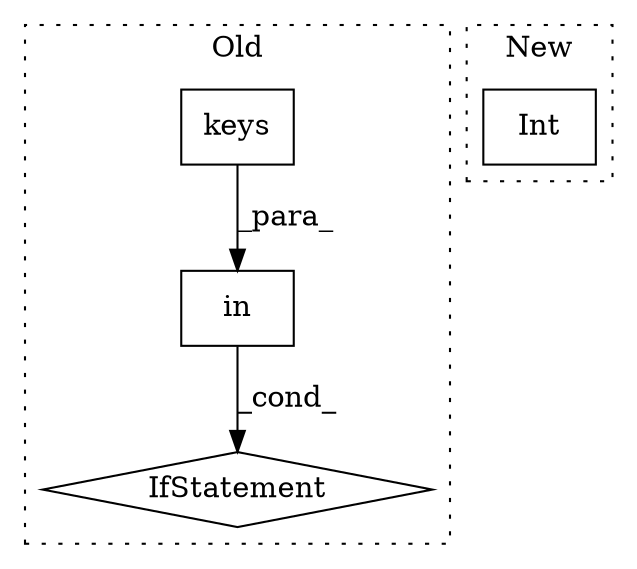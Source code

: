 digraph G {
subgraph cluster0 {
1 [label="keys" a="32" s="22144" l="6" shape="box"];
3 [label="IfStatement" a="25" s="22119,22150" l="14,2" shape="diamond"];
4 [label="in" a="105" s="22133" l="17" shape="box"];
label = "Old";
style="dotted";
}
subgraph cluster1 {
2 [label="Int" a="32" s="22161,22168" l="4,1" shape="box"];
label = "New";
style="dotted";
}
1 -> 4 [label="_para_"];
4 -> 3 [label="_cond_"];
}